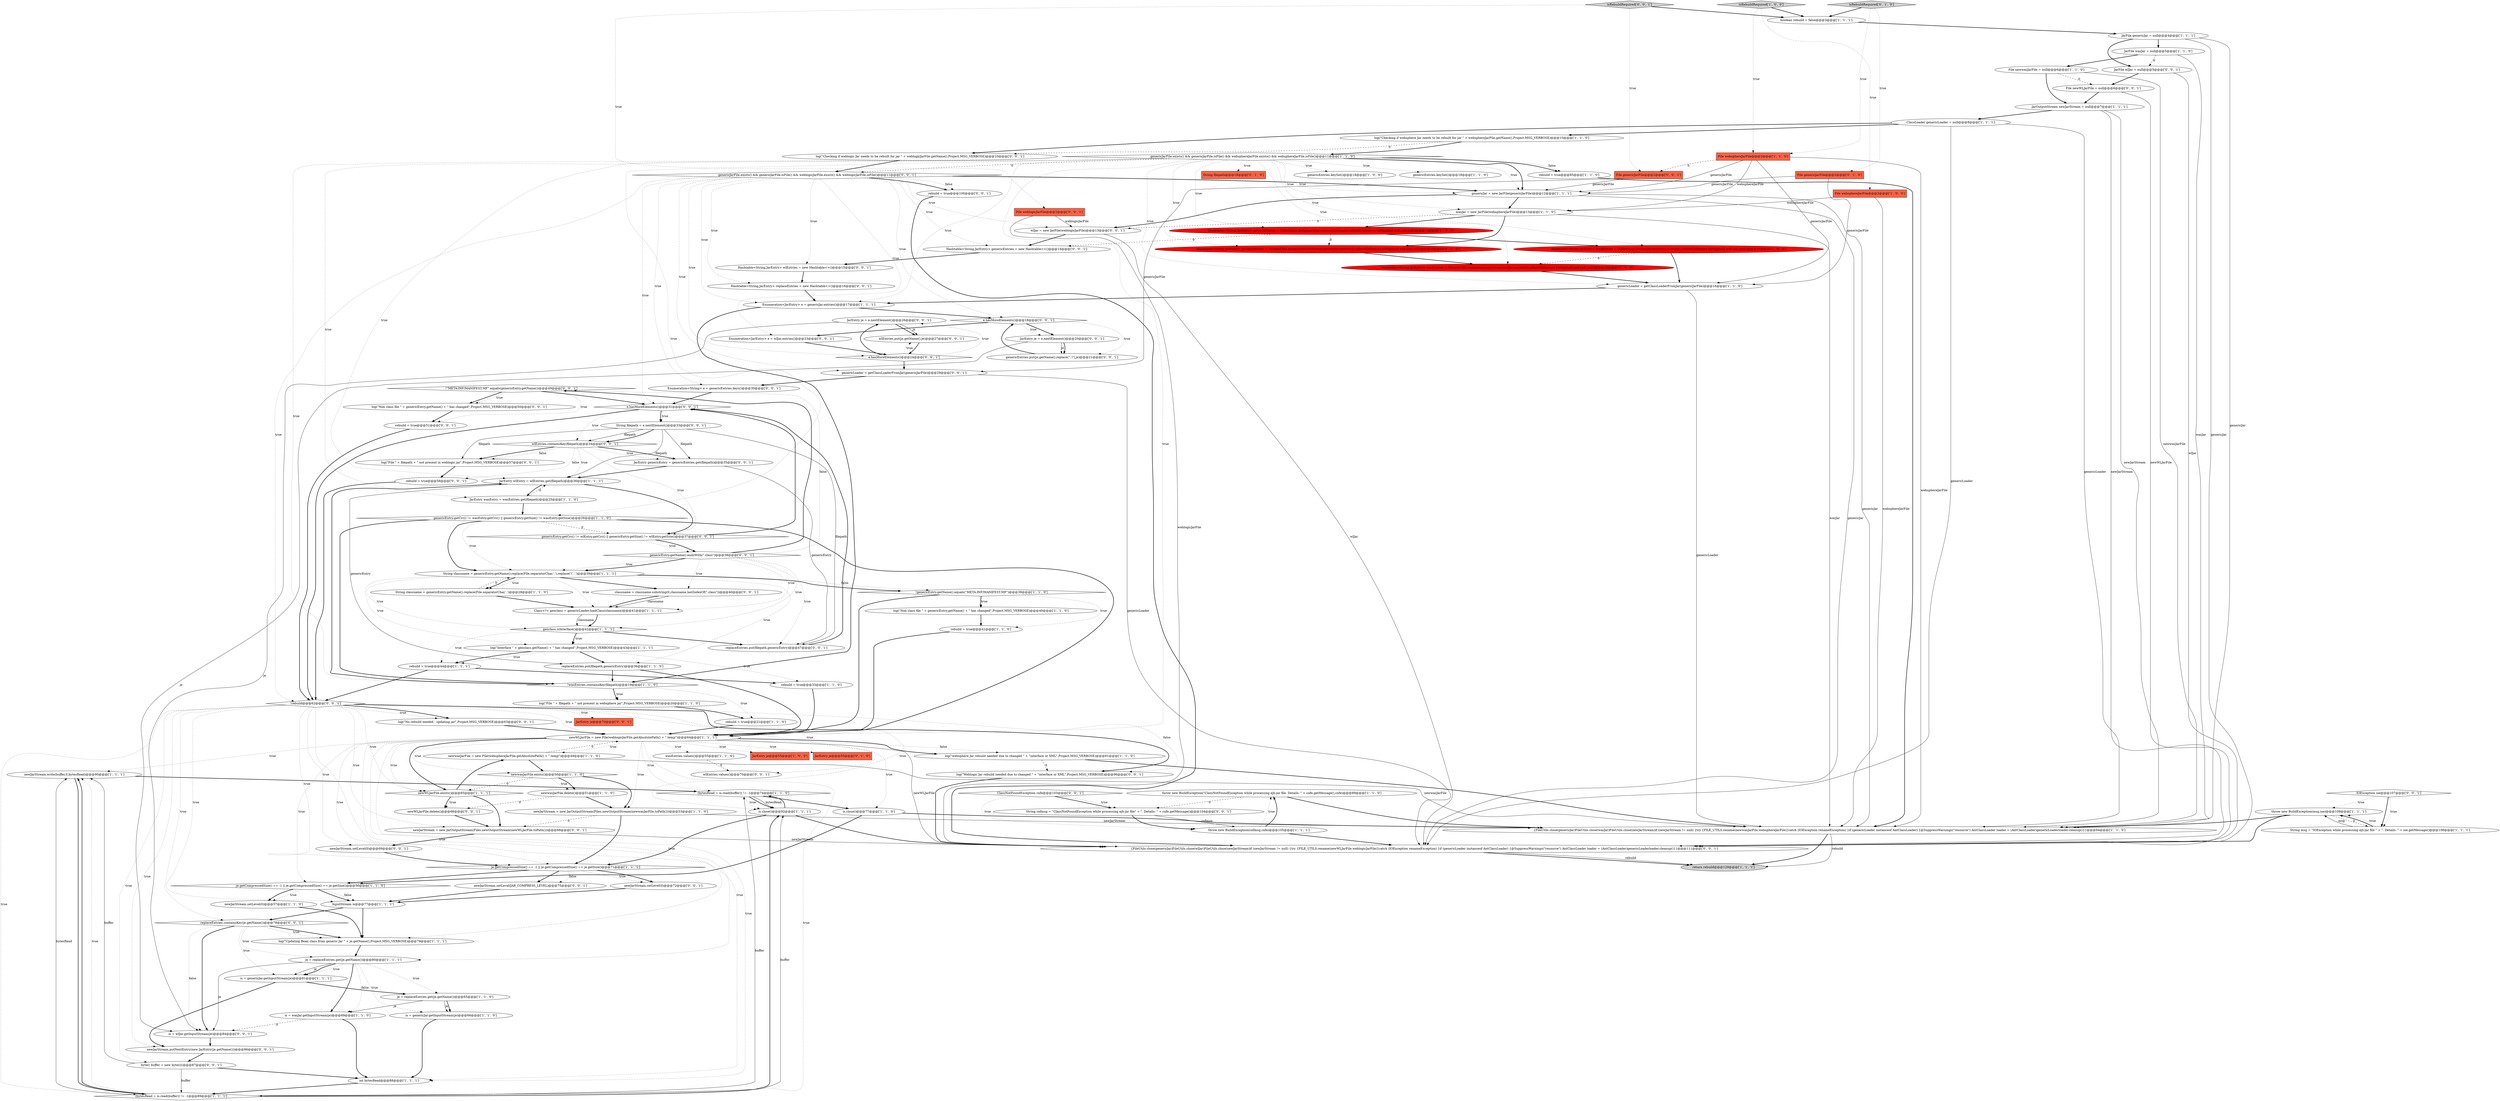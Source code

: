 digraph {
108 [style = filled, label = "!\"META-INF/MANIFEST.MF\".equals(genericEntry.getName())@@@49@@@['0', '0', '1']", fillcolor = white, shape = diamond image = "AAA0AAABBB3BBB"];
1 [style = filled, label = "return rebuild@@@129@@@['1', '1', '1']", fillcolor = lightgray, shape = ellipse image = "AAA0AAABBB1BBB"];
26 [style = filled, label = "isRebuildRequired['1', '0', '0']", fillcolor = lightgray, shape = diamond image = "AAA0AAABBB1BBB"];
120 [style = filled, label = "newWLJarFile.delete()@@@66@@@['0', '0', '1']", fillcolor = white, shape = ellipse image = "AAA0AAABBB3BBB"];
112 [style = filled, label = "genericEntry.getName().endsWith(\".class\")@@@38@@@['0', '0', '1']", fillcolor = white, shape = diamond image = "AAA0AAABBB3BBB"];
41 [style = filled, label = "newJarStream.write(buffer,0,bytesRead)@@@90@@@['1', '1', '1']", fillcolor = white, shape = ellipse image = "AAA0AAABBB1BBB"];
55 [style = filled, label = "throw new BuildException(cnfmsg,cnfe)@@@105@@@['1', '1', '1']", fillcolor = white, shape = ellipse image = "AAA0AAABBB1BBB"];
99 [style = filled, label = "classname = classname.substring(0,classname.lastIndexOf(\".class\"))@@@40@@@['0', '0', '1']", fillcolor = white, shape = ellipse image = "AAA0AAABBB3BBB"];
117 [style = filled, label = "log(\"No rebuild needed - updating jar\",Project.MSG_VERBOSE)@@@63@@@['0', '0', '1']", fillcolor = white, shape = ellipse image = "AAA0AAABBB3BBB"];
102 [style = filled, label = "File newWLJarFile = null@@@6@@@['0', '0', '1']", fillcolor = white, shape = ellipse image = "AAA0AAABBB3BBB"];
28 [style = filled, label = "String msg = \"IOException while processing ejb-jar file \" + \". Details: \" + ioe.getMessage()@@@108@@@['1', '1', '1']", fillcolor = white, shape = ellipse image = "AAA0AAABBB1BBB"];
92 [style = filled, label = "log(\"Checking if weblogic Jar needs to be rebuilt for jar \" + weblogicJarFile.getName(),Project.MSG_VERBOSE)@@@10@@@['0', '0', '1']", fillcolor = white, shape = ellipse image = "AAA0AAABBB3BBB"];
15 [style = filled, label = "newJarStream = new JarOutputStream(Files.newOutputStream(newwasJarFile.toPath()))@@@53@@@['1', '1', '0']", fillcolor = white, shape = ellipse image = "AAA0AAABBB1BBB"];
36 [style = filled, label = "je = replaceEntries.get(je.getName())@@@80@@@['1', '1', '1']", fillcolor = white, shape = ellipse image = "AAA0AAABBB1BBB"];
38 [style = filled, label = "ClassLoader genericLoader = null@@@8@@@['1', '1', '1']", fillcolor = white, shape = ellipse image = "AAA0AAABBB1BBB"];
60 [style = filled, label = "log(\"File \" + filepath + \" not present in websphere jar\",Project.MSG_VERBOSE)@@@20@@@['1', '1', '0']", fillcolor = white, shape = ellipse image = "AAA0AAABBB1BBB"];
6 [style = filled, label = "!wasEntries.containsKey(filepath)@@@19@@@['1', '1', '0']", fillcolor = white, shape = diamond image = "AAA0AAABBB1BBB"];
25 [style = filled, label = "(bytesRead = is.read(buffer)) != -1@@@74@@@['1', '1', '0']", fillcolor = white, shape = diamond image = "AAA0AAABBB1BBB"];
40 [style = filled, label = "Hashtable<String,JarEntry> wasEntries = Collections.list(wasJar.entries()).stream().collect(Collectors.toMap(null,null,null,null))@@@15@@@['1', '0', '0']", fillcolor = red, shape = ellipse image = "AAA1AAABBB1BBB"];
61 [style = filled, label = "log(\"Interface \" + genclass.getName() + \" has changed\",Project.MSG_VERBOSE)@@@43@@@['1', '1', '1']", fillcolor = white, shape = ellipse image = "AAA0AAABBB1BBB"];
63 [style = filled, label = "Hashtable<String,JarEntry> genericEntries = Collections.list(genericJar.entries()).stream().collect(Collectors.toMap(null,null,null,null))@@@14@@@['1', '0', '0']", fillcolor = red, shape = ellipse image = "AAA1AAABBB1BBB"];
2 [style = filled, label = "log(\"Checking if websphere Jar needs to be rebuilt for jar \" + websphereJarFile.getName(),Project.MSG_VERBOSE)@@@10@@@['1', '1', '0']", fillcolor = white, shape = ellipse image = "AAA0AAABBB1BBB"];
16 [style = filled, label = "is = genericJar.getInputStream(je)@@@81@@@['1', '1', '1']", fillcolor = white, shape = ellipse image = "AAA0AAABBB1BBB"];
74 [style = filled, label = "!rebuild@@@62@@@['0', '0', '1']", fillcolor = white, shape = diamond image = "AAA0AAABBB3BBB"];
39 [style = filled, label = "File newwasJarFile = null@@@6@@@['1', '1', '0']", fillcolor = white, shape = ellipse image = "AAA0AAABBB1BBB"];
122 [style = filled, label = "{FileUtils.close(genericJar)FileUtils.close(wlJar)FileUtils.close(newJarStream)if (newJarStream != null) {try {FILE_UTILS.rename(newWLJarFile,weblogicJarFile)}catch (IOException renameException) }if (genericLoader instanceof AntClassLoader) {@SuppressWarnings(\"resource\") AntClassLoader loader = (AntClassLoader)genericLoaderloader.cleanup()}}@@@111@@@['0', '0', '1']", fillcolor = white, shape = ellipse image = "AAA0AAABBB3BBB"];
67 [style = filled, label = "Class<?> genclass = genericLoader.loadClass(classname)@@@41@@@['1', '1', '1']", fillcolor = white, shape = ellipse image = "AAA0AAABBB1BBB"];
14 [style = filled, label = "Enumeration<JarEntry> e = genericJar.entries()@@@17@@@['1', '1', '1']", fillcolor = white, shape = ellipse image = "AAA0AAABBB1BBB"];
111 [style = filled, label = "genericEntries.put(je.getName().replace('\','/'),je)@@@21@@@['0', '0', '1']", fillcolor = white, shape = ellipse image = "AAA0AAABBB3BBB"];
78 [style = filled, label = "Enumeration<JarEntry> e = wlJar.entries()@@@23@@@['0', '0', '1']", fillcolor = white, shape = ellipse image = "AAA0AAABBB3BBB"];
57 [style = filled, label = "throw new BuildException(\"ClassNotFoundException while processing ejb-jar file. Details: \" + cnfe.getMessage(),cnfe)@@@89@@@['1', '1', '0']", fillcolor = white, shape = ellipse image = "AAA0AAABBB1BBB"];
35 [style = filled, label = "rebuild = true@@@33@@@['1', '1', '0']", fillcolor = white, shape = ellipse image = "AAA0AAABBB1BBB"];
17 [style = filled, label = "wasJar = new JarFile(websphereJarFile)@@@13@@@['1', '1', '0']", fillcolor = white, shape = ellipse image = "AAA0AAABBB1BBB"];
72 [style = filled, label = "String filepath@@@18@@@['0', '1', '0']", fillcolor = tomato, shape = box image = "AAA0AAABBB2BBB"];
89 [style = filled, label = "newJarStream.putNextEntry(new JarEntry(je.getName()))@@@86@@@['0', '0', '1']", fillcolor = white, shape = ellipse image = "AAA0AAABBB3BBB"];
48 [style = filled, label = "JarFile wasJar = null@@@5@@@['1', '1', '0']", fillcolor = white, shape = ellipse image = "AAA0AAABBB1BBB"];
21 [style = filled, label = "genericJar = new JarFile(genericJarFile)@@@12@@@['1', '1', '1']", fillcolor = white, shape = ellipse image = "AAA0AAABBB1BBB"];
19 [style = filled, label = "newwasJarFile.delete()@@@51@@@['1', '1', '0']", fillcolor = white, shape = ellipse image = "AAA0AAABBB1BBB"];
104 [style = filled, label = "replaceEntries.containsKey(je.getName())@@@78@@@['0', '0', '1']", fillcolor = white, shape = diamond image = "AAA0AAABBB3BBB"];
53 [style = filled, label = "JarFile genericJar = null@@@4@@@['1', '1', '1']", fillcolor = white, shape = ellipse image = "AAA0AAABBB1BBB"];
95 [style = filled, label = "Hashtable<String,JarEntry> genericEntries = new Hashtable<>()@@@14@@@['0', '0', '1']", fillcolor = white, shape = ellipse image = "AAA0AAABBB3BBB"];
94 [style = filled, label = "Enumeration<String> e = genericEntries.keys()@@@30@@@['0', '0', '1']", fillcolor = white, shape = ellipse image = "AAA0AAABBB3BBB"];
103 [style = filled, label = "genericJarFile.exists() && genericJarFile.isFile() && weblogicJarFile.exists() && weblogicJarFile.isFile()@@@11@@@['0', '0', '1']", fillcolor = white, shape = diamond image = "AAA0AAABBB3BBB"];
124 [style = filled, label = "newJarStream.setLevel(JAR_COMPRESS_LEVEL)@@@75@@@['0', '0', '1']", fillcolor = white, shape = ellipse image = "AAA0AAABBB3BBB"];
33 [style = filled, label = "rebuild = true@@@44@@@['1', '1', '1']", fillcolor = white, shape = ellipse image = "AAA0AAABBB1BBB"];
43 [style = filled, label = "File websphereJarFile@@@2@@@['1', '1', '0']", fillcolor = tomato, shape = box image = "AAA0AAABBB1BBB"];
93 [style = filled, label = "replaceEntries.put(filepath,genericEntry)@@@47@@@['0', '0', '1']", fillcolor = white, shape = ellipse image = "AAA0AAABBB3BBB"];
65 [style = filled, label = "newWLJarFile = new File(weblogicJarFile.getAbsolutePath() + \".temp\")@@@64@@@['1', '1', '1']", fillcolor = white, shape = ellipse image = "AAA0AAABBB1BBB"];
118 [style = filled, label = "File genericJarFile@@@2@@@['0', '0', '1']", fillcolor = tomato, shape = box image = "AAA0AAABBB3BBB"];
123 [style = filled, label = "rebuild = true@@@58@@@['0', '0', '1']", fillcolor = white, shape = ellipse image = "AAA0AAABBB3BBB"];
34 [style = filled, label = "JarEntry je@@@55@@@['1', '0', '0']", fillcolor = tomato, shape = box image = "AAA0AAABBB1BBB"];
10 [style = filled, label = "File websphereJarFile@@@2@@@['1', '0', '0']", fillcolor = tomato, shape = box image = "AAA0AAABBB1BBB"];
62 [style = filled, label = "{FileUtils.close(genericJar)FileUtils.close(wasJar)FileUtils.close(newJarStream)if (newJarStream != null) {try {FILE_UTILS.rename(newwasJarFile,websphereJarFile)}catch (IOException renameException) }if (genericLoader instanceof AntClassLoader) {@SuppressWarnings(\"resource\") AntClassLoader loader = (AntClassLoader)genericLoaderloader.cleanup()}}@@@94@@@['1', '1', '0']", fillcolor = white, shape = ellipse image = "AAA0AAABBB1BBB"];
114 [style = filled, label = "JarEntry genericEntry = genericEntries.get(filepath)@@@35@@@['0', '0', '1']", fillcolor = white, shape = ellipse image = "AAA0AAABBB3BBB"];
24 [style = filled, label = "newJarStream.setLevel(0)@@@57@@@['1', '1', '0']", fillcolor = white, shape = ellipse image = "AAA0AAABBB1BBB"];
100 [style = filled, label = "newJarStream.setLevel(0)@@@72@@@['0', '0', '1']", fillcolor = white, shape = ellipse image = "AAA0AAABBB3BBB"];
54 [style = filled, label = "JarEntry wlEntry = wlEntries.get(filepath)@@@36@@@['1', '1', '1']", fillcolor = white, shape = ellipse image = "AAA0AAABBB1BBB"];
31 [style = filled, label = "genclass.isInterface()@@@42@@@['1', '1', '1']", fillcolor = white, shape = diamond image = "AAA0AAABBB1BBB"];
110 [style = filled, label = "newJarStream = new JarOutputStream(Files.newOutputStream(newWLJarFile.toPath()))@@@68@@@['0', '0', '1']", fillcolor = white, shape = ellipse image = "AAA0AAABBB3BBB"];
101 [style = filled, label = "is = wlJar.getInputStream(je)@@@84@@@['0', '0', '1']", fillcolor = white, shape = ellipse image = "AAA0AAABBB3BBB"];
0 [style = filled, label = "!genericEntry.getName().equals(\"META-INF/MANIFEST.MF\")@@@39@@@['1', '1', '0']", fillcolor = white, shape = diamond image = "AAA0AAABBB1BBB"];
18 [style = filled, label = "log(\"Updating Bean class from generic Jar \" + je.getName(),Project.MSG_VERBOSE)@@@79@@@['1', '1', '1']", fillcolor = white, shape = ellipse image = "AAA0AAABBB1BBB"];
58 [style = filled, label = "je = replaceEntries.get(je.getName())@@@65@@@['1', '1', '0']", fillcolor = white, shape = ellipse image = "AAA0AAABBB1BBB"];
97 [style = filled, label = "log(\"File \" + filepath + \" not present in weblogic jar\",Project.MSG_VERBOSE)@@@57@@@['0', '0', '1']", fillcolor = white, shape = ellipse image = "AAA0AAABBB3BBB"];
49 [style = filled, label = "JarOutputStream newJarStream = null@@@7@@@['1', '1', '1']", fillcolor = white, shape = ellipse image = "AAA0AAABBB1BBB"];
64 [style = filled, label = "JarEntry wasEntry = wasEntries.get(filepath)@@@25@@@['1', '1', '0']", fillcolor = white, shape = ellipse image = "AAA0AAABBB1BBB"];
87 [style = filled, label = "e.hasMoreElements()@@@31@@@['0', '0', '1']", fillcolor = white, shape = diamond image = "AAA0AAABBB3BBB"];
7 [style = filled, label = "genericEntry.getCrc() != wasEntry.getCrc() || genericEntry.getSize() != wasEntry.getSize()@@@26@@@['1', '1', '0']", fillcolor = white, shape = diamond image = "AAA0AAABBB1BBB"];
13 [style = filled, label = "newwasJarFile = new File(websphereJarFile.getAbsolutePath() + \".temp\")@@@49@@@['1', '1', '0']", fillcolor = white, shape = ellipse image = "AAA0AAABBB1BBB"];
80 [style = filled, label = "ClassNotFoundException cnfe@@@103@@@['0', '0', '1']", fillcolor = white, shape = diamond image = "AAA0AAABBB3BBB"];
37 [style = filled, label = "genericLoader = getClassLoaderFromJar(genericJarFile)@@@16@@@['1', '1', '0']", fillcolor = white, shape = ellipse image = "AAA0AAABBB1BBB"];
96 [style = filled, label = "log(\"Weblogic Jar rebuild needed due to changed \" + \"interface or XML\",Project.MSG_VERBOSE)@@@96@@@['0', '0', '1']", fillcolor = white, shape = ellipse image = "AAA0AAABBB3BBB"];
5 [style = filled, label = "log(\"Non class file \" + genericEntry.getName() + \" has changed\",Project.MSG_VERBOSE)@@@40@@@['1', '1', '0']", fillcolor = white, shape = ellipse image = "AAA0AAABBB1BBB"];
76 [style = filled, label = "byte(( buffer = new byte((((@@@87@@@['0', '0', '1']", fillcolor = white, shape = ellipse image = "AAA0AAABBB3BBB"];
84 [style = filled, label = "IOException ioe@@@107@@@['0', '0', '1']", fillcolor = white, shape = diamond image = "AAA0AAABBB3BBB"];
23 [style = filled, label = "genericEntries.keySet()@@@18@@@['1', '0', '0']", fillcolor = white, shape = ellipse image = "AAA0AAABBB1BBB"];
75 [style = filled, label = "String filepath = e.nextElement()@@@33@@@['0', '0', '1']", fillcolor = white, shape = ellipse image = "AAA0AAABBB3BBB"];
56 [style = filled, label = "genericJarFile.exists() && genericJarFile.isFile() && websphereJarFile.exists() && websphereJarFile.isFile()@@@11@@@['1', '1', '0']", fillcolor = white, shape = diamond image = "AAA0AAABBB1BBB"];
113 [style = filled, label = "wlEntries.values()@@@70@@@['0', '0', '1']", fillcolor = white, shape = ellipse image = "AAA0AAABBB3BBB"];
30 [style = filled, label = "String classname = genericEntry.getName().replace(File.separatorChar,'.').replace('/','.')@@@39@@@['1', '1', '1']", fillcolor = white, shape = ellipse image = "AAA0AAABBB1BBB"];
52 [style = filled, label = "is = wasJar.getInputStream(je)@@@69@@@['1', '1', '0']", fillcolor = white, shape = ellipse image = "AAA0AAABBB1BBB"];
44 [style = filled, label = "wasEntries.values()@@@55@@@['1', '1', '0']", fillcolor = white, shape = ellipse image = "AAA0AAABBB1BBB"];
116 [style = filled, label = "File weblogicJarFile@@@2@@@['0', '0', '1']", fillcolor = tomato, shape = box image = "AAA0AAABBB3BBB"];
109 [style = filled, label = "isRebuildRequired['0', '0', '1']", fillcolor = lightgray, shape = diamond image = "AAA0AAABBB3BBB"];
86 [style = filled, label = "wlEntries.put(je.getName(),je)@@@27@@@['0', '0', '1']", fillcolor = white, shape = ellipse image = "AAA0AAABBB3BBB"];
9 [style = filled, label = "newWLJarFile.exists()@@@65@@@['1', '1', '1']", fillcolor = white, shape = diamond image = "AAA0AAABBB1BBB"];
77 [style = filled, label = "JarEntry je@@@70@@@['0', '0', '1']", fillcolor = tomato, shape = box image = "AAA0AAABBB3BBB"];
22 [style = filled, label = "InputStream is@@@77@@@['1', '1', '1']", fillcolor = white, shape = ellipse image = "AAA0AAABBB1BBB"];
121 [style = filled, label = "rebuild = true@@@100@@@['0', '0', '1']", fillcolor = white, shape = ellipse image = "AAA0AAABBB3BBB"];
105 [style = filled, label = "genericEntry.getCrc() != wlEntry.getCrc() || genericEntry.getSize() != wlEntry.getSize()@@@37@@@['0', '0', '1']", fillcolor = white, shape = diamond image = "AAA0AAABBB3BBB"];
81 [style = filled, label = "Hashtable<String,JarEntry> replaceEntries = new Hashtable<>()@@@16@@@['0', '0', '1']", fillcolor = white, shape = ellipse image = "AAA0AAABBB3BBB"];
68 [style = filled, label = "Hashtable<String,JarEntry> genericEntries = StreamUtils.enumerationAsStream(genericJar.entries()).collect(Collectors.toMap(null,null,null,null))@@@14@@@['0', '1', '0']", fillcolor = red, shape = ellipse image = "AAA1AAABBB2BBB"];
4 [style = filled, label = "rebuild = true@@@41@@@['1', '1', '0']", fillcolor = white, shape = ellipse image = "AAA0AAABBB1BBB"];
69 [style = filled, label = "isRebuildRequired['0', '1', '0']", fillcolor = lightgray, shape = diamond image = "AAA0AAABBB2BBB"];
82 [style = filled, label = "wlJar = new JarFile(weblogicJarFile)@@@13@@@['0', '0', '1']", fillcolor = white, shape = ellipse image = "AAA0AAABBB3BBB"];
59 [style = filled, label = "boolean rebuild = false@@@3@@@['1', '1', '1']", fillcolor = white, shape = ellipse image = "AAA0AAABBB1BBB"];
119 [style = filled, label = "JarEntry je = e.nextElement()@@@26@@@['0', '0', '1']", fillcolor = white, shape = ellipse image = "AAA0AAABBB3BBB"];
45 [style = filled, label = "rebuild = true@@@21@@@['1', '1', '0']", fillcolor = white, shape = ellipse image = "AAA0AAABBB1BBB"];
70 [style = filled, label = "JarEntry je@@@55@@@['0', '1', '0']", fillcolor = tomato, shape = box image = "AAA0AAABBB2BBB"];
83 [style = filled, label = "rebuild = true@@@51@@@['0', '0', '1']", fillcolor = white, shape = ellipse image = "AAA0AAABBB3BBB"];
3 [style = filled, label = "String classname = genericEntry.getName().replace(File.separatorChar,'.')@@@28@@@['1', '1', '0']", fillcolor = white, shape = ellipse image = "AAA0AAABBB1BBB"];
107 [style = filled, label = "Hashtable<String,JarEntry> wlEntries = new Hashtable<>()@@@15@@@['0', '0', '1']", fillcolor = white, shape = ellipse image = "AAA0AAABBB3BBB"];
51 [style = filled, label = "newwasJarFile.exists()@@@50@@@['1', '1', '0']", fillcolor = white, shape = diamond image = "AAA0AAABBB1BBB"];
125 [style = filled, label = "JarFile wlJar = null@@@5@@@['0', '0', '1']", fillcolor = white, shape = ellipse image = "AAA0AAABBB3BBB"];
90 [style = filled, label = "e.hasMoreElements()@@@18@@@['0', '0', '1']", fillcolor = white, shape = diamond image = "AAA0AAABBB3BBB"];
66 [style = filled, label = "je.getCompressedSize() == -1 || je.getCompressedSize() == je.getSize()@@@56@@@['1', '1', '0']", fillcolor = white, shape = diamond image = "AAA0AAABBB1BBB"];
79 [style = filled, label = "e.hasMoreElements()@@@24@@@['0', '0', '1']", fillcolor = white, shape = diamond image = "AAA0AAABBB3BBB"];
8 [style = filled, label = "throw new BuildException(msg,ioe)@@@109@@@['1', '1', '1']", fillcolor = white, shape = ellipse image = "AAA0AAABBB1BBB"];
91 [style = filled, label = "wlEntries.containsKey(filepath)@@@34@@@['0', '0', '1']", fillcolor = white, shape = diamond image = "AAA0AAABBB3BBB"];
47 [style = filled, label = "(bytesRead = is.read(buffer)) != -1@@@89@@@['1', '1', '1']", fillcolor = white, shape = diamond image = "AAA0AAABBB1BBB"];
85 [style = filled, label = "String cnfmsg = \"ClassNotFoundException while processing ejb-jar file\" + \". Details: \" + cnfe.getMessage()@@@104@@@['0', '0', '1']", fillcolor = white, shape = ellipse image = "AAA0AAABBB3BBB"];
42 [style = filled, label = "genericEntries.keySet()@@@18@@@['1', '1', '0']", fillcolor = white, shape = ellipse image = "AAA0AAABBB1BBB"];
115 [style = filled, label = "log(\"Non class file \" + genericEntry.getName() + \" has changed\",Project.MSG_VERBOSE)@@@50@@@['0', '0', '1']", fillcolor = white, shape = ellipse image = "AAA0AAABBB3BBB"];
12 [style = filled, label = "is = genericJar.getInputStream(je)@@@66@@@['1', '1', '0']", fillcolor = white, shape = ellipse image = "AAA0AAABBB1BBB"];
88 [style = filled, label = "genericLoader = getClassLoaderFromJar(genericJarFile)@@@29@@@['0', '0', '1']", fillcolor = white, shape = ellipse image = "AAA0AAABBB3BBB"];
11 [style = filled, label = "int bytesRead@@@88@@@['1', '1', '1']", fillcolor = white, shape = ellipse image = "AAA0AAABBB1BBB"];
46 [style = filled, label = "je.getCompressedSize() == -1 || je.getCompressedSize() == je.getSize()@@@71@@@['1', '1', '1']", fillcolor = white, shape = diamond image = "AAA0AAABBB1BBB"];
29 [style = filled, label = "log(\"websphere Jar rebuild needed due to changed \" + \"interface or XML\",Project.MSG_VERBOSE)@@@81@@@['1', '1', '0']", fillcolor = white, shape = ellipse image = "AAA0AAABBB1BBB"];
106 [style = filled, label = "newJarStream.setLevel(0)@@@69@@@['0', '0', '1']", fillcolor = white, shape = ellipse image = "AAA0AAABBB3BBB"];
27 [style = filled, label = "is.close()@@@92@@@['1', '1', '1']", fillcolor = white, shape = ellipse image = "AAA0AAABBB1BBB"];
71 [style = filled, label = "File genericJarFile@@@2@@@['0', '1', '0']", fillcolor = tomato, shape = box image = "AAA0AAABBB2BBB"];
73 [style = filled, label = "Hashtable<String,JarEntry> wasEntries = StreamUtils.enumerationAsStream(wasJar.entries()).collect(Collectors.toMap(null,null,null,null))@@@15@@@['0', '1', '0']", fillcolor = red, shape = ellipse image = "AAA1AAABBB2BBB"];
32 [style = filled, label = "rebuild = true@@@85@@@['1', '1', '0']", fillcolor = white, shape = ellipse image = "AAA0AAABBB1BBB"];
50 [style = filled, label = "is.close()@@@77@@@['1', '1', '0']", fillcolor = white, shape = ellipse image = "AAA0AAABBB1BBB"];
20 [style = filled, label = "replaceEntries.put(filepath,genericEntry)@@@36@@@['1', '1', '0']", fillcolor = white, shape = ellipse image = "AAA0AAABBB1BBB"];
98 [style = filled, label = "JarEntry je = e.nextElement()@@@20@@@['0', '0', '1']", fillcolor = white, shape = ellipse image = "AAA0AAABBB3BBB"];
109->59 [style = bold, label=""];
36->16 [style = dotted, label="true"];
0->5 [style = dotted, label="true"];
46->124 [style = dotted, label="false"];
38->122 [style = solid, label="genericLoader"];
74->104 [style = dotted, label="true"];
7->30 [style = bold, label=""];
56->65 [style = dotted, label="true"];
6->60 [style = dotted, label="true"];
55->122 [style = bold, label=""];
61->33 [style = dotted, label="true"];
65->51 [style = dotted, label="true"];
30->0 [style = dotted, label="false"];
65->9 [style = dotted, label="true"];
118->21 [style = solid, label="genericJarFile"];
65->36 [style = dotted, label="true"];
99->67 [style = solid, label="classname"];
91->97 [style = dotted, label="false"];
87->91 [style = dotted, label="true"];
65->66 [style = dotted, label="true"];
19->15 [style = bold, label=""];
7->105 [style = dashed, label="0"];
106->46 [style = bold, label=""];
114->54 [style = bold, label=""];
114->93 [style = solid, label="genericEntry"];
56->14 [style = dotted, label="true"];
17->82 [style = dashed, label="0"];
37->62 [style = solid, label="genericLoader"];
82->122 [style = solid, label="wlJar"];
84->8 [style = dotted, label="true"];
69->59 [style = bold, label=""];
112->108 [style = dotted, label="false"];
109->116 [style = dotted, label="true"];
26->43 [style = dotted, label="true"];
54->20 [style = solid, label="genericEntry"];
36->52 [style = dotted, label="false"];
47->41 [style = dotted, label="true"];
66->24 [style = bold, label=""];
56->64 [style = dotted, label="true"];
112->31 [style = dotted, label="true"];
47->41 [style = solid, label="bytesRead"];
7->6 [style = bold, label=""];
14->6 [style = bold, label=""];
120->110 [style = bold, label=""];
3->30 [style = dashed, label="0"];
103->78 [style = dotted, label="true"];
118->88 [style = solid, label="genericJarFile"];
78->79 [style = bold, label=""];
15->110 [style = dashed, label="0"];
21->122 [style = solid, label="genericJar"];
30->3 [style = bold, label=""];
91->105 [style = dotted, label="true"];
5->4 [style = bold, label=""];
105->87 [style = bold, label=""];
103->90 [style = dotted, label="true"];
30->0 [style = bold, label=""];
41->47 [style = bold, label=""];
53->122 [style = solid, label="genericJar"];
30->61 [style = dotted, label="true"];
80->55 [style = dotted, label="true"];
66->22 [style = bold, label=""];
38->92 [style = bold, label=""];
0->5 [style = bold, label=""];
52->101 [style = dashed, label="0"];
91->123 [style = dotted, label="false"];
33->35 [style = bold, label=""];
116->82 [style = solid, label="weblogicJarFile"];
56->7 [style = dotted, label="true"];
122->1 [style = bold, label=""];
98->101 [style = solid, label="je"];
76->41 [style = solid, label="buffer"];
38->62 [style = solid, label="genericLoader"];
108->83 [style = dotted, label="true"];
56->17 [style = dotted, label="true"];
125->122 [style = solid, label="wlJar"];
20->6 [style = bold, label=""];
87->75 [style = bold, label=""];
103->121 [style = dotted, label="false"];
93->87 [style = bold, label=""];
75->91 [style = solid, label="filepath"];
7->65 [style = bold, label=""];
60->45 [style = bold, label=""];
6->60 [style = bold, label=""];
10->17 [style = solid, label="websphereJarFile"];
15->46 [style = bold, label=""];
103->82 [style = dotted, label="true"];
86->79 [style = bold, label=""];
51->15 [style = bold, label=""];
46->124 [style = bold, label=""];
51->19 [style = dotted, label="true"];
95->107 [style = bold, label=""];
84->28 [style = bold, label=""];
44->113 [style = dashed, label="0"];
101->89 [style = bold, label=""];
45->65 [style = bold, label=""];
67->31 [style = bold, label=""];
103->14 [style = dotted, label="true"];
117->65 [style = bold, label=""];
57->62 [style = bold, label=""];
31->61 [style = bold, label=""];
67->31 [style = solid, label="classname"];
48->39 [style = bold, label=""];
103->107 [style = dotted, label="true"];
48->62 [style = solid, label="wasJar"];
32->62 [style = bold, label=""];
56->72 [style = dotted, label="true"];
65->50 [style = dotted, label="true"];
65->9 [style = bold, label=""];
65->70 [style = dotted, label="true"];
90->98 [style = bold, label=""];
97->123 [style = bold, label=""];
57->85 [style = dashed, label="0"];
48->125 [style = dashed, label="0"];
75->97 [style = solid, label="filepath"];
74->77 [style = dotted, label="true"];
119->86 [style = bold, label=""];
90->111 [style = dotted, label="true"];
56->32 [style = bold, label=""];
6->54 [style = bold, label=""];
47->25 [style = solid, label="buffer"];
49->38 [style = bold, label=""];
17->68 [style = bold, label=""];
24->18 [style = bold, label=""];
31->33 [style = dotted, label="true"];
96->122 [style = bold, label=""];
46->100 [style = bold, label=""];
38->2 [style = bold, label=""];
108->115 [style = bold, label=""];
43->17 [style = solid, label="websphereJarFile"];
22->18 [style = bold, label=""];
27->46 [style = bold, label=""];
105->112 [style = dotted, label="true"];
92->103 [style = bold, label=""];
65->44 [style = dotted, label="true"];
74->76 [style = dotted, label="true"];
55->57 [style = dotted, label="true"];
79->119 [style = dotted, label="true"];
65->25 [style = dotted, label="true"];
103->74 [style = dotted, label="true"];
49->122 [style = solid, label="newJarStream"];
81->14 [style = bold, label=""];
98->111 [style = bold, label=""];
112->30 [style = dotted, label="true"];
65->47 [style = dotted, label="true"];
89->76 [style = bold, label=""];
91->97 [style = bold, label=""];
65->34 [style = dotted, label="true"];
14->90 [style = bold, label=""];
56->73 [style = dotted, label="true"];
56->40 [style = dotted, label="true"];
58->12 [style = solid, label="je"];
8->122 [style = bold, label=""];
43->118 [style = dashed, label="0"];
62->1 [style = solid, label="rebuild"];
65->15 [style = dotted, label="true"];
26->59 [style = bold, label=""];
39->62 [style = solid, label="newwasJarFile"];
74->106 [style = dotted, label="true"];
51->9 [style = dashed, label="0"];
103->21 [style = bold, label=""];
103->94 [style = dotted, label="true"];
43->21 [style = solid, label="genericJarFile"];
13->62 [style = solid, label="newwasJarFile"];
64->54 [style = dashed, label="0"];
29->96 [style = dashed, label="0"];
37->14 [style = bold, label=""];
116->122 [style = solid, label="weblogicJarFile"];
26->10 [style = dotted, label="true"];
10->62 [style = solid, label="websphereJarFile"];
2->56 [style = bold, label=""];
25->27 [style = dotted, label="true"];
51->19 [style = bold, label=""];
2->92 [style = dashed, label="0"];
87->75 [style = dotted, label="true"];
56->42 [style = dotted, label="true"];
74->27 [style = dotted, label="true"];
9->120 [style = bold, label=""];
88->122 [style = solid, label="genericLoader"];
71->21 [style = solid, label="genericJarFile"];
47->27 [style = bold, label=""];
75->114 [style = solid, label="filepath"];
58->12 [style = bold, label=""];
13->51 [style = bold, label=""];
87->74 [style = bold, label=""];
55->57 [style = bold, label=""];
46->66 [style = bold, label=""];
104->18 [style = bold, label=""];
39->49 [style = bold, label=""];
50->62 [style = bold, label=""];
56->6 [style = dotted, label="true"];
91->114 [style = bold, label=""];
104->101 [style = dotted, label="false"];
104->36 [style = dotted, label="true"];
76->47 [style = solid, label="buffer"];
74->96 [style = dotted, label="false"];
56->23 [style = dotted, label="true"];
36->16 [style = solid, label="je"];
29->62 [style = bold, label=""];
65->46 [style = dotted, label="true"];
4->65 [style = bold, label=""];
56->21 [style = dotted, label="true"];
63->95 [style = dashed, label="0"];
8->28 [style = dashed, label="0"];
69->71 [style = dotted, label="true"];
63->68 [style = dashed, label="0"];
25->27 [style = bold, label=""];
115->83 [style = bold, label=""];
65->41 [style = dotted, label="true"];
63->40 [style = bold, label=""];
3->67 [style = bold, label=""];
30->3 [style = dotted, label="true"];
30->99 [style = bold, label=""];
47->41 [style = bold, label=""];
36->16 [style = bold, label=""];
124->22 [style = bold, label=""];
103->121 [style = bold, label=""];
110->122 [style = solid, label="newJarStream"];
123->74 [style = bold, label=""];
79->86 [style = dotted, label="true"];
56->68 [style = dotted, label="true"];
104->101 [style = bold, label=""];
0->4 [style = dotted, label="true"];
31->93 [style = bold, label=""];
65->122 [style = solid, label="newWLJarFile"];
112->30 [style = bold, label=""];
91->54 [style = dotted, label="true"];
100->22 [style = bold, label=""];
122->1 [style = solid, label="rebuild"];
66->24 [style = dotted, label="true"];
112->108 [style = bold, label=""];
65->18 [style = dotted, label="true"];
104->16 [style = dotted, label="true"];
74->9 [style = dotted, label="true"];
112->93 [style = dotted, label="true"];
30->20 [style = dotted, label="true"];
28->8 [style = bold, label=""];
56->32 [style = dotted, label="false"];
103->87 [style = dotted, label="true"];
43->62 [style = solid, label="websphereJarFile"];
74->89 [style = dotted, label="true"];
30->31 [style = dotted, label="true"];
74->47 [style = dotted, label="true"];
75->54 [style = solid, label="filepath"];
90->98 [style = dotted, label="true"];
74->11 [style = dotted, label="true"];
36->12 [style = dotted, label="true"];
56->37 [style = dotted, label="true"];
19->120 [style = dashed, label="0"];
35->65 [style = bold, label=""];
31->61 [style = dotted, label="true"];
74->117 [style = dotted, label="true"];
39->102 [style = dashed, label="0"];
75->91 [style = bold, label=""];
103->95 [style = dotted, label="true"];
43->37 [style = solid, label="genericJarFile"];
47->27 [style = solid, label="buffer"];
119->101 [style = solid, label="je"];
6->45 [style = dotted, label="true"];
41->25 [style = bold, label=""];
7->30 [style = dotted, label="true"];
25->50 [style = bold, label=""];
61->33 [style = bold, label=""];
0->65 [style = bold, label=""];
82->95 [style = bold, label=""];
9->13 [style = bold, label=""];
54->105 [style = bold, label=""];
33->74 [style = bold, label=""];
102->122 [style = solid, label="newWLJarFile"];
9->120 [style = dotted, label="true"];
17->62 [style = solid, label="wasJar"];
71->37 [style = solid, label="genericJarFile"];
85->55 [style = solid, label="cnfmsg"];
16->89 [style = bold, label=""];
105->112 [style = bold, label=""];
109->118 [style = dotted, label="true"];
68->73 [style = bold, label=""];
65->11 [style = dotted, label="true"];
13->65 [style = dashed, label="0"];
27->122 [style = bold, label=""];
17->63 [style = bold, label=""];
76->11 [style = bold, label=""];
103->79 [style = dotted, label="true"];
36->58 [style = dotted, label="true"];
74->96 [style = bold, label=""];
53->125 [style = bold, label=""];
61->35 [style = dotted, label="true"];
53->62 [style = solid, label="genericJar"];
50->66 [style = bold, label=""];
56->54 [style = dotted, label="true"];
79->88 [style = bold, label=""];
27->25 [style = bold, label=""];
69->43 [style = dotted, label="true"];
40->37 [style = bold, label=""];
53->48 [style = bold, label=""];
28->8 [style = dotted, label="true"];
73->37 [style = bold, label=""];
65->13 [style = dotted, label="true"];
12->11 [style = bold, label=""];
80->85 [style = bold, label=""];
66->22 [style = dotted, label="false"];
99->67 [style = bold, label=""];
28->8 [style = solid, label="msg"];
85->55 [style = bold, label=""];
102->49 [style = bold, label=""];
98->111 [style = solid, label="je"];
8->62 [style = bold, label=""];
9->110 [style = bold, label=""];
56->21 [style = bold, label=""];
108->115 [style = dotted, label="true"];
74->22 [style = dotted, label="true"];
94->87 [style = bold, label=""];
79->119 [style = bold, label=""];
74->117 [style = bold, label=""];
58->52 [style = solid, label="je"];
65->29 [style = bold, label=""];
61->20 [style = bold, label=""];
74->113 [style = dotted, label="true"];
90->78 [style = bold, label=""];
103->81 [style = dotted, label="true"];
54->64 [style = bold, label=""];
15->62 [style = solid, label="newJarStream"];
62->1 [style = bold, label=""];
74->65 [style = dotted, label="true"];
46->100 [style = dotted, label="true"];
36->52 [style = bold, label=""];
30->67 [style = dotted, label="true"];
74->46 [style = dotted, label="true"];
22->104 [style = bold, label=""];
84->28 [style = dotted, label="true"];
111->90 [style = bold, label=""];
59->53 [style = bold, label=""];
56->103 [style = dashed, label="0"];
104->18 [style = dotted, label="true"];
20->65 [style = bold, label=""];
112->67 [style = dotted, label="true"];
11->47 [style = bold, label=""];
21->82 [style = bold, label=""];
112->99 [style = dotted, label="true"];
49->62 [style = solid, label="newJarStream"];
16->58 [style = bold, label=""];
52->11 [style = bold, label=""];
25->27 [style = solid, label="bytesRead"];
40->73 [style = dashed, label="0"];
110->106 [style = bold, label=""];
119->86 [style = solid, label="je"];
21->62 [style = solid, label="genericJar"];
107->81 [style = bold, label=""];
103->88 [style = dotted, label="true"];
91->114 [style = dotted, label="true"];
103->21 [style = dotted, label="true"];
65->29 [style = dotted, label="false"];
18->36 [style = bold, label=""];
75->93 [style = solid, label="filepath"];
64->7 [style = bold, label=""];
88->94 [style = bold, label=""];
36->101 [style = solid, label="je"];
83->74 [style = bold, label=""];
125->102 [style = bold, label=""];
121->122 [style = bold, label=""];
80->85 [style = dotted, label="true"];
108->87 [style = bold, label=""];
74->110 [style = dotted, label="true"];
56->63 [style = dotted, label="true"];
21->17 [style = bold, label=""];
}
